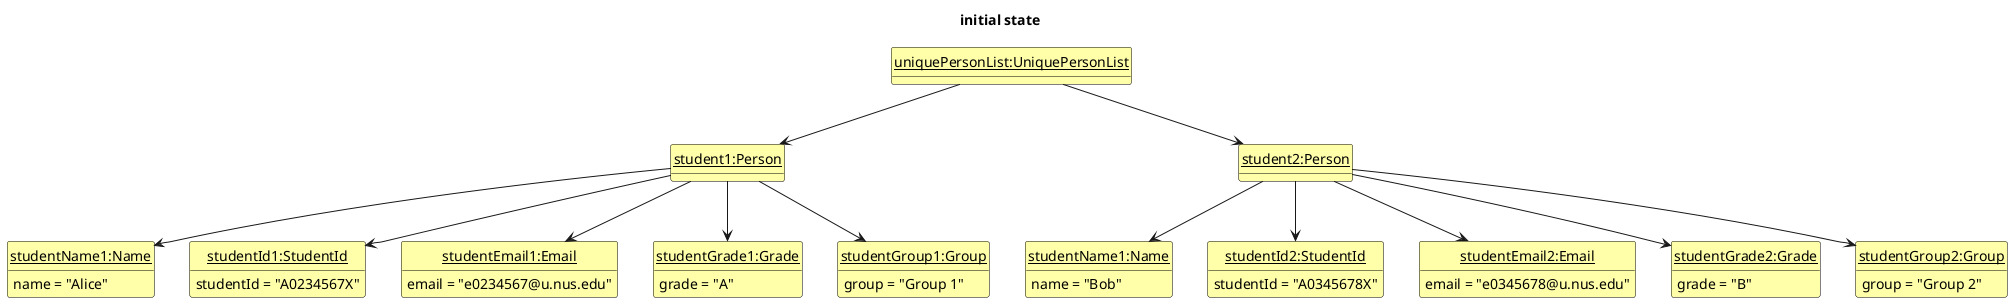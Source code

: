 @startuml
'https://plantuml.com/class-diagram

hide circle
hide methods
skinparam ClassFontColor #000000
skinparam ClassBorderColor #000000
skinparam ClassBackgroundColor #FFFFAA

title initial state

class uniquePersonList as "<u>uniquePersonList:UniquePersonList</u>"
class student1 as "<u>student1:Person</u>" {}
class student2 as "<u>student2:Person</u>" {}
class studentName1 as "<u>studentName1:Name</u>" {
    name = "Alice"
}
class studentName2 as "<u>studentName1:Name</u>" {
    name = "Bob"
}
class studentId1 as "<u>studentId1:StudentId</u>" {
    studentId = "A0234567X"
}
class studentId2 as "<u>studentId2:StudentId</u>" {
    studentId = "A0345678X"
}
class studentEmail1 as "<u>studentEmail1:Email</u>" {
    email = "e0234567@u.nus.edu"
}
class studentEmail2 as "<u>studentEmail2:Email</u>" {
    email = "e0345678@u.nus.edu"
}
class studentGrade1 as "<u>studentGrade1:Grade</u>" {
    grade = "A"
}
class studentGrade2 as "<u>studentGrade2:Grade</u>" {
    grade = "B"
}
class studentGroup1 as "<u>studentGroup1:Group</u>" {
    group = "Group 1"
}
class studentGroup2 as "<u>studentGroup2:Group</u>" {
    group = "Group 2"
}
student1 -[hidden]right-> student2

uniquePersonList -down-> student1
uniquePersonList -down-> student2
student1 -down-> studentName1
student2 -down-> studentName2
student1 -down-> studentId1
student2 -down-> studentId2
student1 -down-> studentEmail1
student2 -down-> studentEmail2
student1 -down-> studentGrade1
student2 -down-> studentGrade2
student1 -down-> studentGroup1
student2 -down-> studentGroup2
@enduml
